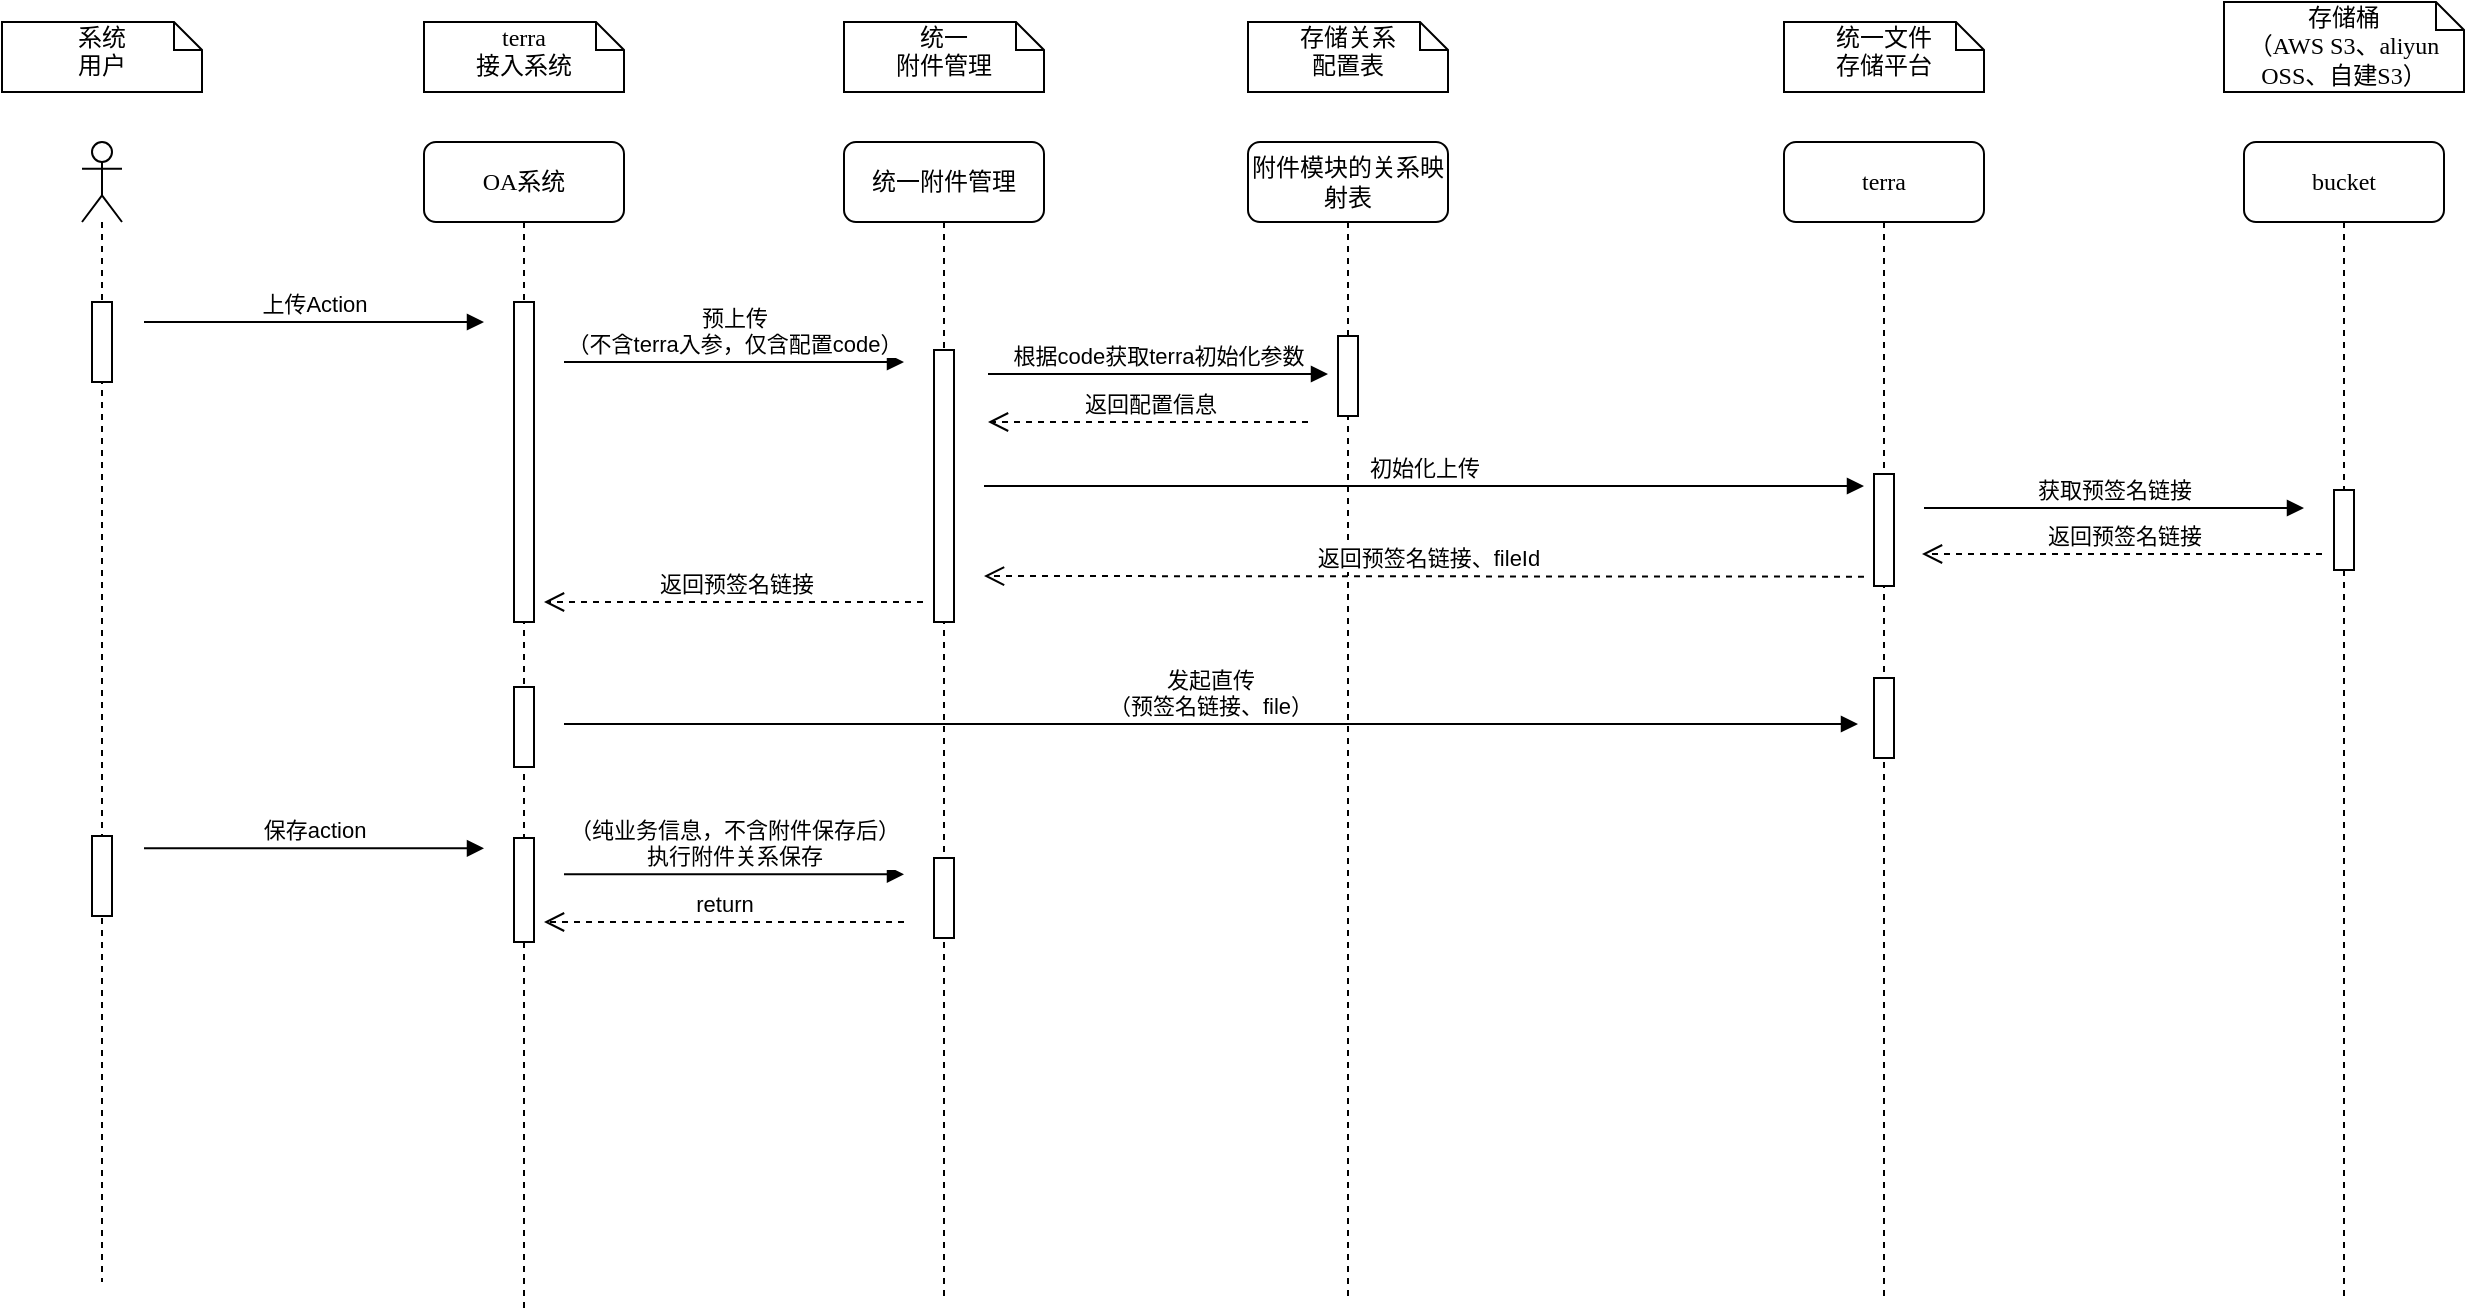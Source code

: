 <mxfile version="20.8.23" type="github">
  <diagram name="Page-1" id="13e1069c-82ec-6db2-03f1-153e76fe0fe0">
    <mxGraphModel dx="2548" dy="1080" grid="1" gridSize="10" guides="1" tooltips="1" connect="1" arrows="1" fold="1" page="1" pageScale="1" pageWidth="1100" pageHeight="850" background="none" math="0" shadow="0">
      <root>
        <mxCell id="0" />
        <mxCell id="1" parent="0" />
        <mxCell id="-RjXNWNZFDge65mw0WvV-9" value="系统&lt;br&gt;用户" style="shape=note;whiteSpace=wrap;html=1;size=14;verticalAlign=top;align=center;spacingTop=-6;rounded=0;shadow=0;comic=0;labelBackgroundColor=none;strokeWidth=1;fontFamily=Verdana;fontSize=12" vertex="1" parent="1">
          <mxGeometry x="-1071" y="100" width="100" height="35" as="geometry" />
        </mxCell>
        <mxCell id="-RjXNWNZFDge65mw0WvV-12" value="OA系统" style="shape=umlLifeline;perimeter=lifelinePerimeter;whiteSpace=wrap;html=1;container=1;collapsible=0;recursiveResize=0;outlineConnect=0;rounded=1;shadow=0;comic=0;labelBackgroundColor=none;strokeWidth=1;fontFamily=Verdana;fontSize=12;align=center;" vertex="1" parent="1">
          <mxGeometry x="-860" y="160" width="100" height="585" as="geometry" />
        </mxCell>
        <mxCell id="-RjXNWNZFDge65mw0WvV-13" value="" style="html=1;points=[];perimeter=orthogonalPerimeter;rounded=0;shadow=0;comic=0;labelBackgroundColor=none;strokeWidth=1;fontFamily=Verdana;fontSize=12;align=center;" vertex="1" parent="-RjXNWNZFDge65mw0WvV-12">
          <mxGeometry x="45" y="80" width="10" height="160" as="geometry" />
        </mxCell>
        <mxCell id="-RjXNWNZFDge65mw0WvV-49" value="" style="html=1;points=[];perimeter=orthogonalPerimeter;rounded=0;shadow=0;comic=0;labelBackgroundColor=none;strokeWidth=1;fontFamily=Verdana;fontSize=12;align=center;" vertex="1" parent="-RjXNWNZFDge65mw0WvV-12">
          <mxGeometry x="45" y="272.5" width="10" height="40" as="geometry" />
        </mxCell>
        <mxCell id="-RjXNWNZFDge65mw0WvV-55" value="" style="html=1;points=[];perimeter=orthogonalPerimeter;rounded=0;shadow=0;comic=0;labelBackgroundColor=none;strokeWidth=1;fontFamily=Verdana;fontSize=12;align=center;" vertex="1" parent="-RjXNWNZFDge65mw0WvV-12">
          <mxGeometry x="45" y="348" width="10" height="52" as="geometry" />
        </mxCell>
        <mxCell id="-RjXNWNZFDge65mw0WvV-16" value="" style="shape=umlLifeline;perimeter=lifelinePerimeter;whiteSpace=wrap;html=1;container=1;dropTarget=0;collapsible=0;recursiveResize=0;outlineConnect=0;portConstraint=eastwest;newEdgeStyle={&quot;edgeStyle&quot;:&quot;elbowEdgeStyle&quot;,&quot;elbow&quot;:&quot;vertical&quot;,&quot;curved&quot;:0,&quot;rounded&quot;:0};participant=umlActor;" vertex="1" parent="1">
          <mxGeometry x="-1031" y="160" width="20" height="570" as="geometry" />
        </mxCell>
        <mxCell id="-RjXNWNZFDge65mw0WvV-8" value="" style="html=1;points=[];perimeter=orthogonalPerimeter;rounded=0;shadow=0;comic=0;labelBackgroundColor=none;strokeWidth=1;fontFamily=Verdana;fontSize=12;align=center;" vertex="1" parent="1">
          <mxGeometry x="-1026" y="240" width="10" height="40" as="geometry" />
        </mxCell>
        <mxCell id="-RjXNWNZFDge65mw0WvV-17" value="terra&lt;br&gt;接入系统" style="shape=note;whiteSpace=wrap;html=1;size=14;verticalAlign=top;align=center;spacingTop=-6;rounded=0;shadow=0;comic=0;labelBackgroundColor=none;strokeWidth=1;fontFamily=Verdana;fontSize=12" vertex="1" parent="1">
          <mxGeometry x="-860" y="100" width="100" height="35" as="geometry" />
        </mxCell>
        <mxCell id="-RjXNWNZFDge65mw0WvV-18" value="附件模块的关系映射表" style="shape=umlLifeline;perimeter=lifelinePerimeter;whiteSpace=wrap;html=1;container=1;collapsible=0;recursiveResize=0;outlineConnect=0;rounded=1;shadow=0;comic=0;labelBackgroundColor=none;strokeWidth=1;fontFamily=Verdana;fontSize=12;align=center;" vertex="1" parent="1">
          <mxGeometry x="-448" y="160" width="100" height="580" as="geometry" />
        </mxCell>
        <mxCell id="-RjXNWNZFDge65mw0WvV-19" value="" style="html=1;points=[];perimeter=orthogonalPerimeter;rounded=0;shadow=0;comic=0;labelBackgroundColor=none;strokeWidth=1;fontFamily=Verdana;fontSize=12;align=center;" vertex="1" parent="-RjXNWNZFDge65mw0WvV-18">
          <mxGeometry x="45" y="97" width="10" height="40" as="geometry" />
        </mxCell>
        <mxCell id="-RjXNWNZFDge65mw0WvV-20" value="存储关系&lt;br&gt;配置表" style="shape=note;whiteSpace=wrap;html=1;size=14;verticalAlign=top;align=center;spacingTop=-6;rounded=0;shadow=0;comic=0;labelBackgroundColor=none;strokeWidth=1;fontFamily=Verdana;fontSize=12" vertex="1" parent="1">
          <mxGeometry x="-448" y="100" width="100" height="35" as="geometry" />
        </mxCell>
        <mxCell id="-RjXNWNZFDge65mw0WvV-21" value="统一附件管理" style="shape=umlLifeline;perimeter=lifelinePerimeter;whiteSpace=wrap;html=1;container=1;collapsible=0;recursiveResize=0;outlineConnect=0;rounded=1;shadow=0;comic=0;labelBackgroundColor=none;strokeWidth=1;fontFamily=Verdana;fontSize=12;align=center;" vertex="1" parent="1">
          <mxGeometry x="-650" y="160" width="100" height="580" as="geometry" />
        </mxCell>
        <mxCell id="-RjXNWNZFDge65mw0WvV-22" value="" style="html=1;points=[];perimeter=orthogonalPerimeter;rounded=0;shadow=0;comic=0;labelBackgroundColor=none;strokeWidth=1;fontFamily=Verdana;fontSize=12;align=center;" vertex="1" parent="-RjXNWNZFDge65mw0WvV-21">
          <mxGeometry x="45" y="104" width="10" height="136" as="geometry" />
        </mxCell>
        <mxCell id="-RjXNWNZFDge65mw0WvV-57" value="" style="html=1;points=[];perimeter=orthogonalPerimeter;rounded=0;shadow=0;comic=0;labelBackgroundColor=none;strokeWidth=1;fontFamily=Verdana;fontSize=12;align=center;" vertex="1" parent="-RjXNWNZFDge65mw0WvV-21">
          <mxGeometry x="45" y="358" width="10" height="40" as="geometry" />
        </mxCell>
        <mxCell id="-RjXNWNZFDge65mw0WvV-23" value="统一&lt;br&gt;附件管理" style="shape=note;whiteSpace=wrap;html=1;size=14;verticalAlign=top;align=center;spacingTop=-6;rounded=0;shadow=0;comic=0;labelBackgroundColor=none;strokeWidth=1;fontFamily=Verdana;fontSize=12" vertex="1" parent="1">
          <mxGeometry x="-650" y="100" width="100" height="35" as="geometry" />
        </mxCell>
        <mxCell id="-RjXNWNZFDge65mw0WvV-24" value="terra" style="shape=umlLifeline;perimeter=lifelinePerimeter;whiteSpace=wrap;html=1;container=1;collapsible=0;recursiveResize=0;outlineConnect=0;rounded=1;shadow=0;comic=0;labelBackgroundColor=none;strokeWidth=1;fontFamily=Verdana;fontSize=12;align=center;" vertex="1" parent="1">
          <mxGeometry x="-180" y="160" width="100" height="580" as="geometry" />
        </mxCell>
        <mxCell id="-RjXNWNZFDge65mw0WvV-25" value="" style="html=1;points=[];perimeter=orthogonalPerimeter;rounded=0;shadow=0;comic=0;labelBackgroundColor=none;strokeWidth=1;fontFamily=Verdana;fontSize=12;align=center;" vertex="1" parent="-RjXNWNZFDge65mw0WvV-24">
          <mxGeometry x="45" y="166" width="10" height="56" as="geometry" />
        </mxCell>
        <mxCell id="-RjXNWNZFDge65mw0WvV-45" value="返回预签名链接、fileId" style="html=1;verticalAlign=bottom;endArrow=open;dashed=1;endSize=8;edgeStyle=elbowEdgeStyle;elbow=vertical;curved=0;rounded=0;" edge="1" parent="-RjXNWNZFDge65mw0WvV-24">
          <mxGeometry x="-0.007" relative="1" as="geometry">
            <mxPoint x="40" y="217.33" as="sourcePoint" />
            <mxPoint x="-400" y="217" as="targetPoint" />
            <Array as="points" />
            <mxPoint as="offset" />
          </mxGeometry>
        </mxCell>
        <mxCell id="-RjXNWNZFDge65mw0WvV-51" value="" style="html=1;points=[];perimeter=orthogonalPerimeter;rounded=0;shadow=0;comic=0;labelBackgroundColor=none;strokeWidth=1;fontFamily=Verdana;fontSize=12;align=center;" vertex="1" parent="-RjXNWNZFDge65mw0WvV-24">
          <mxGeometry x="45" y="268" width="10" height="40" as="geometry" />
        </mxCell>
        <mxCell id="-RjXNWNZFDge65mw0WvV-31" value="上传Action" style="html=1;verticalAlign=bottom;endArrow=block;edgeStyle=elbowEdgeStyle;elbow=vertical;curved=0;rounded=0;" edge="1" parent="1">
          <mxGeometry width="80" relative="1" as="geometry">
            <mxPoint x="-1000" y="250" as="sourcePoint" />
            <mxPoint x="-830" y="250" as="targetPoint" />
            <Array as="points" />
            <mxPoint as="offset" />
          </mxGeometry>
        </mxCell>
        <mxCell id="-RjXNWNZFDge65mw0WvV-32" value="返回预签名链接" style="html=1;verticalAlign=bottom;endArrow=open;dashed=1;endSize=8;edgeStyle=elbowEdgeStyle;elbow=vertical;curved=0;rounded=0;" edge="1" parent="1">
          <mxGeometry x="-0.015" relative="1" as="geometry">
            <mxPoint x="-610.5" y="390" as="sourcePoint" />
            <mxPoint x="-800" y="390" as="targetPoint" />
            <Array as="points">
              <mxPoint x="-750" y="390" />
              <mxPoint x="-660" y="390" />
            </Array>
            <mxPoint as="offset" />
          </mxGeometry>
        </mxCell>
        <mxCell id="-RjXNWNZFDge65mw0WvV-34" value="bucket" style="shape=umlLifeline;perimeter=lifelinePerimeter;whiteSpace=wrap;html=1;container=1;collapsible=0;recursiveResize=0;outlineConnect=0;rounded=1;shadow=0;comic=0;labelBackgroundColor=none;strokeWidth=1;fontFamily=Verdana;fontSize=12;align=center;" vertex="1" parent="1">
          <mxGeometry x="50" y="160" width="100" height="580" as="geometry" />
        </mxCell>
        <mxCell id="-RjXNWNZFDge65mw0WvV-35" value="" style="html=1;points=[];perimeter=orthogonalPerimeter;rounded=0;shadow=0;comic=0;labelBackgroundColor=none;strokeWidth=1;fontFamily=Verdana;fontSize=12;align=center;" vertex="1" parent="-RjXNWNZFDge65mw0WvV-34">
          <mxGeometry x="45" y="174" width="10" height="40" as="geometry" />
        </mxCell>
        <mxCell id="-RjXNWNZFDge65mw0WvV-37" value="存储桶&lt;br&gt;（AWS S3、aliyun OSS、自建S3）" style="shape=note;whiteSpace=wrap;html=1;size=14;verticalAlign=top;align=center;spacingTop=-6;rounded=0;shadow=0;comic=0;labelBackgroundColor=none;strokeWidth=1;fontFamily=Verdana;fontSize=12" vertex="1" parent="1">
          <mxGeometry x="40" y="90" width="120" height="45" as="geometry" />
        </mxCell>
        <mxCell id="-RjXNWNZFDge65mw0WvV-39" value="统一文件&lt;br&gt;存储平台" style="shape=note;whiteSpace=wrap;html=1;size=14;verticalAlign=top;align=center;spacingTop=-6;rounded=0;shadow=0;comic=0;labelBackgroundColor=none;strokeWidth=1;fontFamily=Verdana;fontSize=12" vertex="1" parent="1">
          <mxGeometry x="-180" y="100" width="100" height="35" as="geometry" />
        </mxCell>
        <mxCell id="-RjXNWNZFDge65mw0WvV-42" value="根据code获取terra初始化参数" style="html=1;verticalAlign=bottom;endArrow=block;edgeStyle=elbowEdgeStyle;elbow=horizontal;curved=0;rounded=0;" edge="1" parent="1">
          <mxGeometry width="80" relative="1" as="geometry">
            <mxPoint x="-578" y="276" as="sourcePoint" />
            <mxPoint x="-408" y="276" as="targetPoint" />
            <Array as="points" />
            <mxPoint as="offset" />
          </mxGeometry>
        </mxCell>
        <mxCell id="-RjXNWNZFDge65mw0WvV-43" value="返回配置信息" style="html=1;verticalAlign=bottom;endArrow=open;dashed=1;endSize=8;edgeStyle=elbowEdgeStyle;elbow=vertical;curved=0;rounded=0;" edge="1" parent="1">
          <mxGeometry x="-0.007" relative="1" as="geometry">
            <mxPoint x="-418" y="300" as="sourcePoint" />
            <mxPoint x="-578" y="300" as="targetPoint" />
            <Array as="points">
              <mxPoint x="-528" y="300" />
              <mxPoint x="-438" y="300" />
            </Array>
            <mxPoint as="offset" />
          </mxGeometry>
        </mxCell>
        <mxCell id="-RjXNWNZFDge65mw0WvV-44" value="初始化上传" style="html=1;verticalAlign=bottom;endArrow=block;edgeStyle=elbowEdgeStyle;elbow=horizontal;curved=0;rounded=0;" edge="1" parent="1">
          <mxGeometry width="80" relative="1" as="geometry">
            <mxPoint x="-580" y="332" as="sourcePoint" />
            <mxPoint x="-140" y="332" as="targetPoint" />
            <Array as="points" />
            <mxPoint as="offset" />
          </mxGeometry>
        </mxCell>
        <mxCell id="-RjXNWNZFDge65mw0WvV-46" value="获取预签名链接" style="html=1;verticalAlign=bottom;endArrow=block;edgeStyle=elbowEdgeStyle;elbow=horizontal;curved=0;rounded=0;" edge="1" parent="1">
          <mxGeometry width="80" relative="1" as="geometry">
            <mxPoint x="-110" y="343" as="sourcePoint" />
            <mxPoint x="80" y="343" as="targetPoint" />
            <Array as="points" />
            <mxPoint as="offset" />
          </mxGeometry>
        </mxCell>
        <mxCell id="-RjXNWNZFDge65mw0WvV-47" value="返回预签名链接" style="html=1;verticalAlign=bottom;endArrow=open;dashed=1;endSize=8;edgeStyle=elbowEdgeStyle;elbow=vertical;curved=0;rounded=0;" edge="1" parent="1">
          <mxGeometry x="-0.007" relative="1" as="geometry">
            <mxPoint x="89" y="366" as="sourcePoint" />
            <mxPoint x="-111" y="366" as="targetPoint" />
            <Array as="points" />
            <mxPoint as="offset" />
          </mxGeometry>
        </mxCell>
        <mxCell id="-RjXNWNZFDge65mw0WvV-48" value="预上传&lt;br&gt;（不含terra入参，仅含配置code）" style="html=1;verticalAlign=bottom;endArrow=block;edgeStyle=elbowEdgeStyle;elbow=horizontal;curved=0;rounded=0;" edge="1" parent="1">
          <mxGeometry width="80" relative="1" as="geometry">
            <mxPoint x="-790" y="270" as="sourcePoint" />
            <mxPoint x="-620" y="270" as="targetPoint" />
            <Array as="points" />
            <mxPoint as="offset" />
          </mxGeometry>
        </mxCell>
        <mxCell id="-RjXNWNZFDge65mw0WvV-50" value="发起直传&lt;br&gt;（预签名链接、file）" style="html=1;verticalAlign=bottom;endArrow=block;edgeStyle=elbowEdgeStyle;elbow=vertical;curved=0;rounded=0;entryX=-0.8;entryY=0.3;entryDx=0;entryDy=0;entryPerimeter=0;" edge="1" parent="1">
          <mxGeometry x="-0.001" width="80" relative="1" as="geometry">
            <mxPoint x="-790" y="451" as="sourcePoint" />
            <mxPoint x="-143" y="451" as="targetPoint" />
            <Array as="points" />
            <mxPoint as="offset" />
          </mxGeometry>
        </mxCell>
        <mxCell id="-RjXNWNZFDge65mw0WvV-53" value="" style="html=1;points=[];perimeter=orthogonalPerimeter;rounded=0;shadow=0;comic=0;labelBackgroundColor=none;strokeWidth=1;fontFamily=Verdana;fontSize=12;align=center;" vertex="1" parent="1">
          <mxGeometry x="-1026" y="507" width="10" height="40" as="geometry" />
        </mxCell>
        <mxCell id="-RjXNWNZFDge65mw0WvV-54" value="保存action" style="html=1;verticalAlign=bottom;endArrow=block;edgeStyle=elbowEdgeStyle;elbow=horizontal;curved=0;rounded=0;" edge="1" parent="1">
          <mxGeometry width="80" relative="1" as="geometry">
            <mxPoint x="-1000" y="513.17" as="sourcePoint" />
            <mxPoint x="-830" y="513.17" as="targetPoint" />
            <Array as="points" />
            <mxPoint as="offset" />
          </mxGeometry>
        </mxCell>
        <mxCell id="-RjXNWNZFDge65mw0WvV-56" value="（纯业务信息，不含附件保存后）&lt;br&gt;执行附件关系保存" style="html=1;verticalAlign=bottom;endArrow=block;edgeStyle=elbowEdgeStyle;elbow=horizontal;curved=0;rounded=0;" edge="1" parent="1">
          <mxGeometry width="80" relative="1" as="geometry">
            <mxPoint x="-790" y="526.17" as="sourcePoint" />
            <mxPoint x="-620" y="526.17" as="targetPoint" />
            <Array as="points" />
            <mxPoint as="offset" />
          </mxGeometry>
        </mxCell>
        <mxCell id="-RjXNWNZFDge65mw0WvV-58" value="return" style="html=1;verticalAlign=bottom;endArrow=open;dashed=1;endSize=8;edgeStyle=elbowEdgeStyle;elbow=vertical;curved=0;rounded=0;" edge="1" parent="1">
          <mxGeometry relative="1" as="geometry">
            <mxPoint x="-620" y="550" as="sourcePoint" />
            <mxPoint x="-800" y="550" as="targetPoint" />
          </mxGeometry>
        </mxCell>
      </root>
    </mxGraphModel>
  </diagram>
</mxfile>
